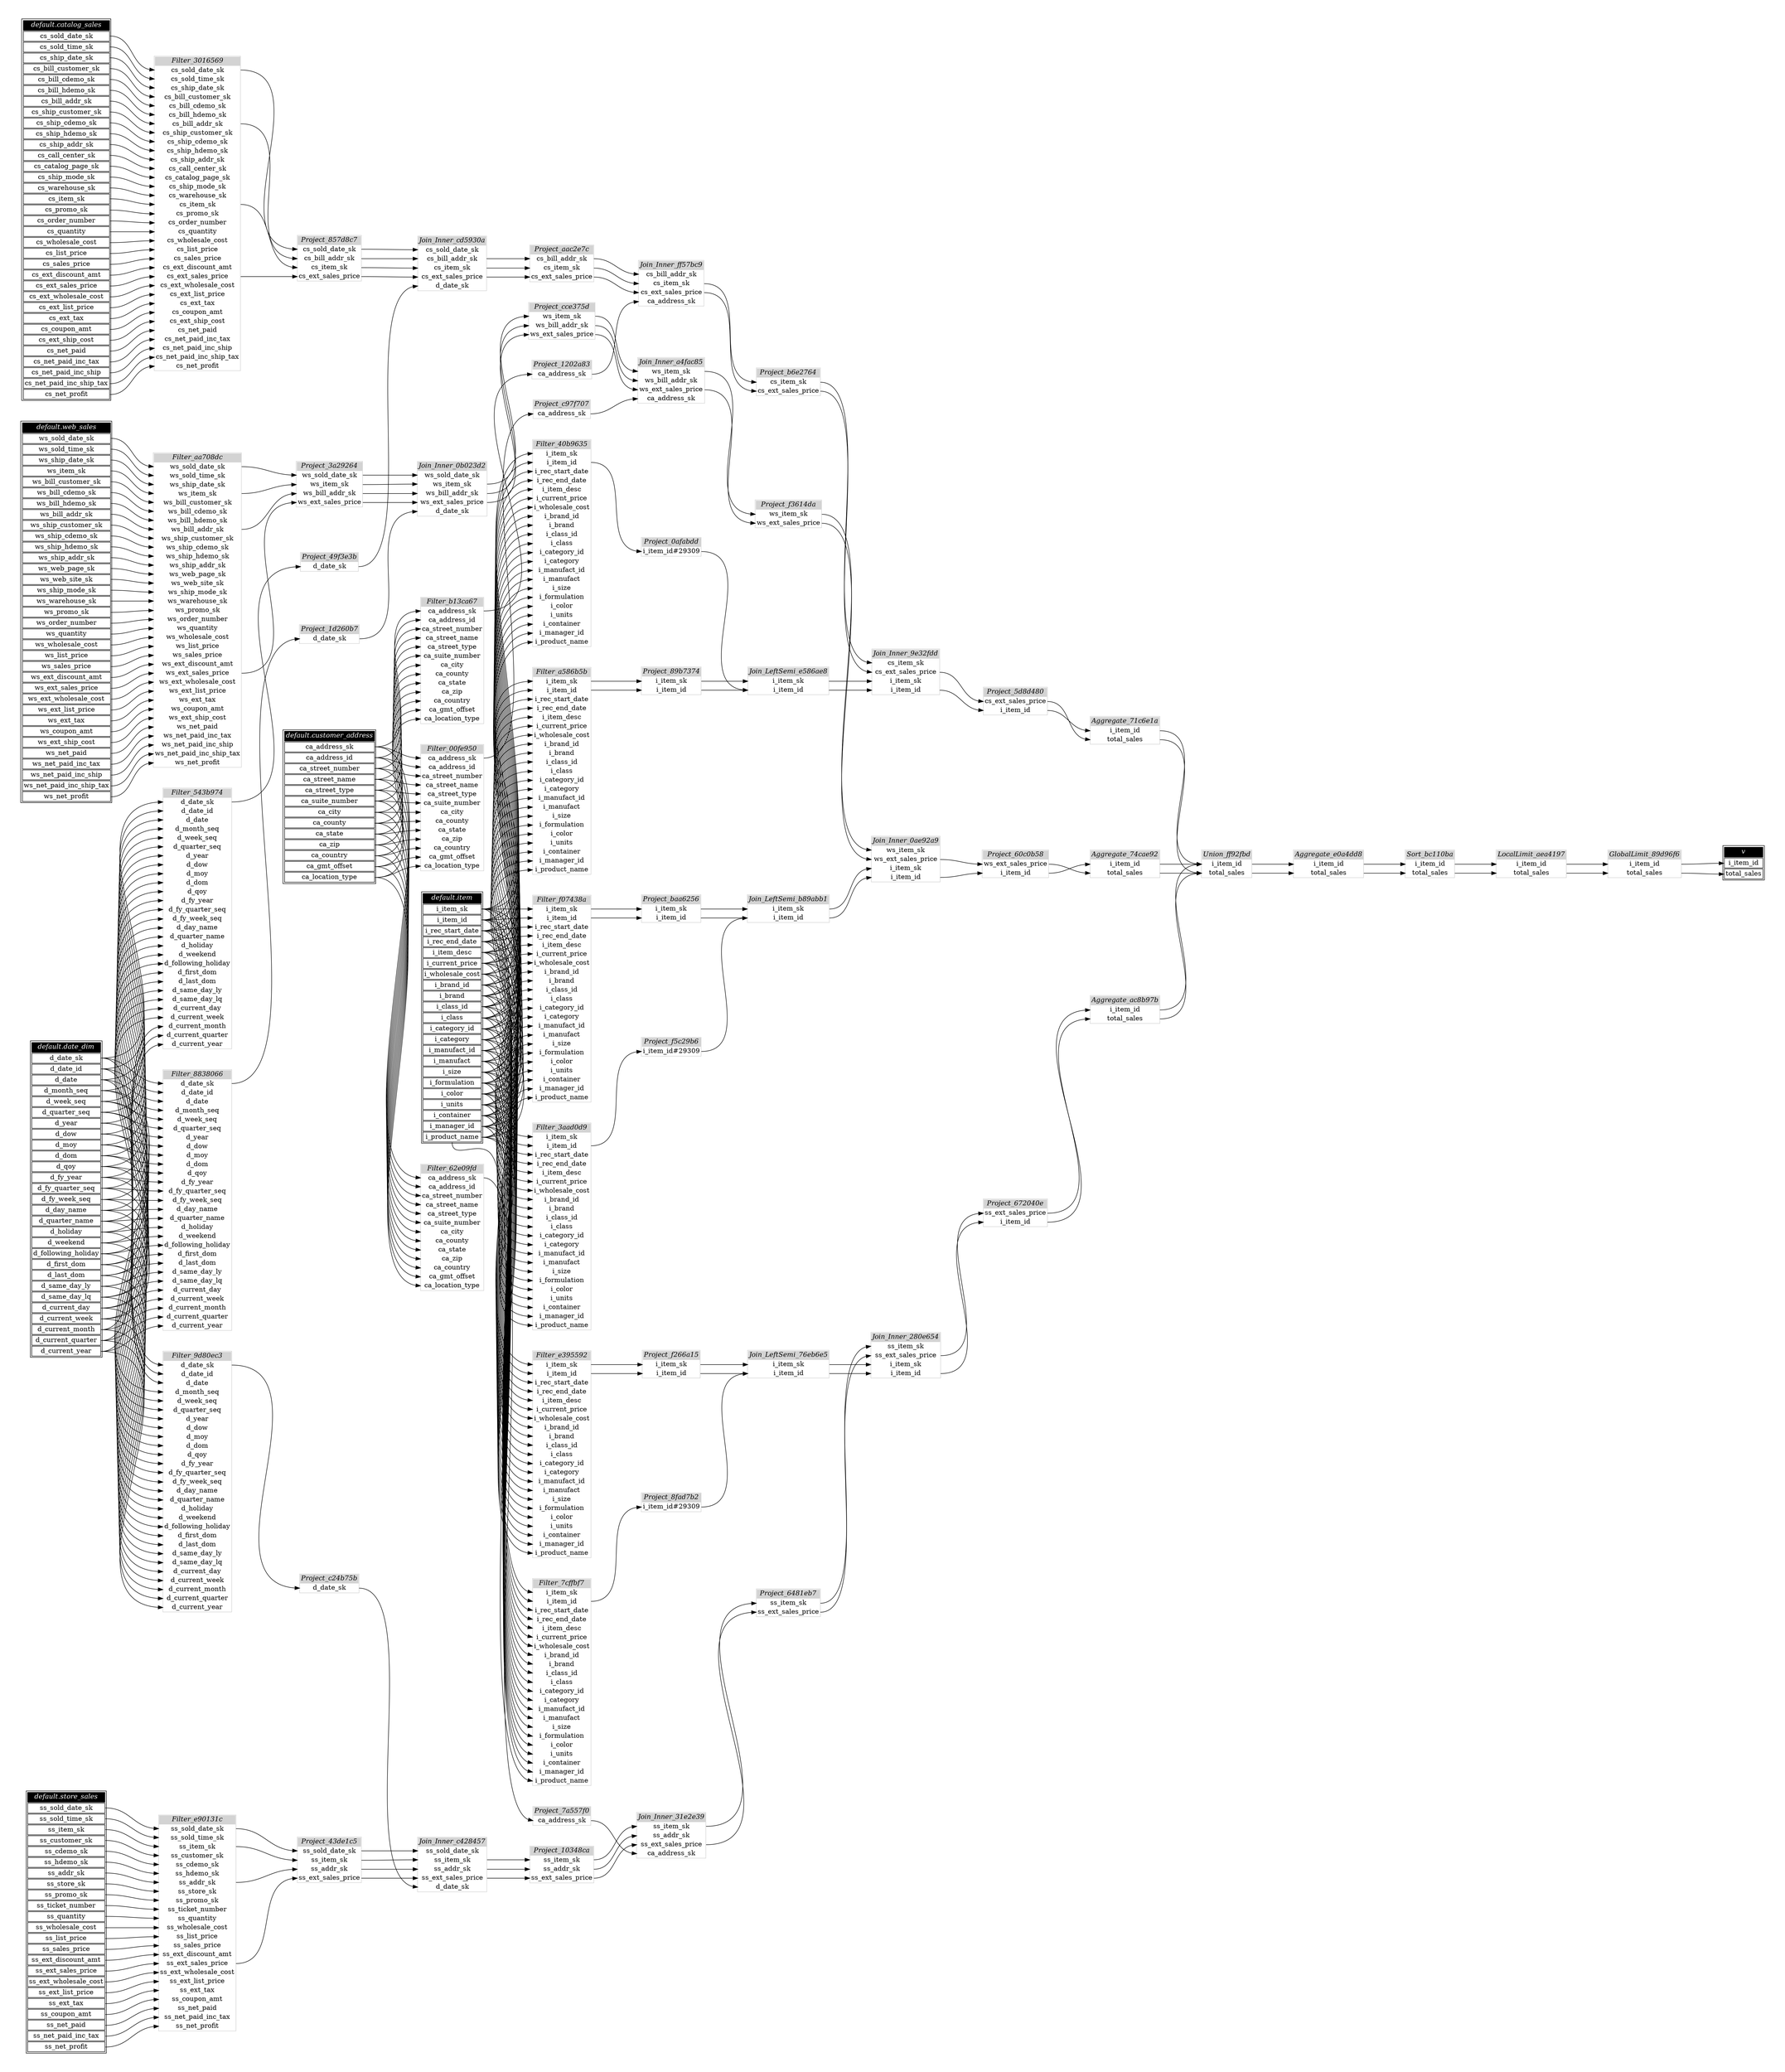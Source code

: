 // Automatically generated by TPCDSFlowTestSuite


digraph {
  graph [pad="0.5" nodesep="0.5" ranksep="1" fontname="Helvetica" rankdir=LR];
  node [shape=plaintext]

  
"Aggregate_71c6e1a" [label=<
<table color="lightgray" border="1" cellborder="0" cellspacing="0">
  <tr><td bgcolor="lightgray" port="nodeName"><i>Aggregate_71c6e1a</i></td></tr>
  <tr><td port="0">i_item_id</td></tr>
<tr><td port="1">total_sales</td></tr>
</table>>];
     

"Aggregate_74cae92" [label=<
<table color="lightgray" border="1" cellborder="0" cellspacing="0">
  <tr><td bgcolor="lightgray" port="nodeName"><i>Aggregate_74cae92</i></td></tr>
  <tr><td port="0">i_item_id</td></tr>
<tr><td port="1">total_sales</td></tr>
</table>>];
     

"Aggregate_ac8b97b" [label=<
<table color="lightgray" border="1" cellborder="0" cellspacing="0">
  <tr><td bgcolor="lightgray" port="nodeName"><i>Aggregate_ac8b97b</i></td></tr>
  <tr><td port="0">i_item_id</td></tr>
<tr><td port="1">total_sales</td></tr>
</table>>];
     

"Aggregate_e0a4dd8" [label=<
<table color="lightgray" border="1" cellborder="0" cellspacing="0">
  <tr><td bgcolor="lightgray" port="nodeName"><i>Aggregate_e0a4dd8</i></td></tr>
  <tr><td port="0">i_item_id</td></tr>
<tr><td port="1">total_sales</td></tr>
</table>>];
     

"Filter_00fe950" [label=<
<table color="lightgray" border="1" cellborder="0" cellspacing="0">
  <tr><td bgcolor="lightgray" port="nodeName"><i>Filter_00fe950</i></td></tr>
  <tr><td port="0">ca_address_sk</td></tr>
<tr><td port="1">ca_address_id</td></tr>
<tr><td port="2">ca_street_number</td></tr>
<tr><td port="3">ca_street_name</td></tr>
<tr><td port="4">ca_street_type</td></tr>
<tr><td port="5">ca_suite_number</td></tr>
<tr><td port="6">ca_city</td></tr>
<tr><td port="7">ca_county</td></tr>
<tr><td port="8">ca_state</td></tr>
<tr><td port="9">ca_zip</td></tr>
<tr><td port="10">ca_country</td></tr>
<tr><td port="11">ca_gmt_offset</td></tr>
<tr><td port="12">ca_location_type</td></tr>
</table>>];
     

"Filter_3016569" [label=<
<table color="lightgray" border="1" cellborder="0" cellspacing="0">
  <tr><td bgcolor="lightgray" port="nodeName"><i>Filter_3016569</i></td></tr>
  <tr><td port="0">cs_sold_date_sk</td></tr>
<tr><td port="1">cs_sold_time_sk</td></tr>
<tr><td port="2">cs_ship_date_sk</td></tr>
<tr><td port="3">cs_bill_customer_sk</td></tr>
<tr><td port="4">cs_bill_cdemo_sk</td></tr>
<tr><td port="5">cs_bill_hdemo_sk</td></tr>
<tr><td port="6">cs_bill_addr_sk</td></tr>
<tr><td port="7">cs_ship_customer_sk</td></tr>
<tr><td port="8">cs_ship_cdemo_sk</td></tr>
<tr><td port="9">cs_ship_hdemo_sk</td></tr>
<tr><td port="10">cs_ship_addr_sk</td></tr>
<tr><td port="11">cs_call_center_sk</td></tr>
<tr><td port="12">cs_catalog_page_sk</td></tr>
<tr><td port="13">cs_ship_mode_sk</td></tr>
<tr><td port="14">cs_warehouse_sk</td></tr>
<tr><td port="15">cs_item_sk</td></tr>
<tr><td port="16">cs_promo_sk</td></tr>
<tr><td port="17">cs_order_number</td></tr>
<tr><td port="18">cs_quantity</td></tr>
<tr><td port="19">cs_wholesale_cost</td></tr>
<tr><td port="20">cs_list_price</td></tr>
<tr><td port="21">cs_sales_price</td></tr>
<tr><td port="22">cs_ext_discount_amt</td></tr>
<tr><td port="23">cs_ext_sales_price</td></tr>
<tr><td port="24">cs_ext_wholesale_cost</td></tr>
<tr><td port="25">cs_ext_list_price</td></tr>
<tr><td port="26">cs_ext_tax</td></tr>
<tr><td port="27">cs_coupon_amt</td></tr>
<tr><td port="28">cs_ext_ship_cost</td></tr>
<tr><td port="29">cs_net_paid</td></tr>
<tr><td port="30">cs_net_paid_inc_tax</td></tr>
<tr><td port="31">cs_net_paid_inc_ship</td></tr>
<tr><td port="32">cs_net_paid_inc_ship_tax</td></tr>
<tr><td port="33">cs_net_profit</td></tr>
</table>>];
     

"Filter_3aad0d9" [label=<
<table color="lightgray" border="1" cellborder="0" cellspacing="0">
  <tr><td bgcolor="lightgray" port="nodeName"><i>Filter_3aad0d9</i></td></tr>
  <tr><td port="0">i_item_sk</td></tr>
<tr><td port="1">i_item_id</td></tr>
<tr><td port="2">i_rec_start_date</td></tr>
<tr><td port="3">i_rec_end_date</td></tr>
<tr><td port="4">i_item_desc</td></tr>
<tr><td port="5">i_current_price</td></tr>
<tr><td port="6">i_wholesale_cost</td></tr>
<tr><td port="7">i_brand_id</td></tr>
<tr><td port="8">i_brand</td></tr>
<tr><td port="9">i_class_id</td></tr>
<tr><td port="10">i_class</td></tr>
<tr><td port="11">i_category_id</td></tr>
<tr><td port="12">i_category</td></tr>
<tr><td port="13">i_manufact_id</td></tr>
<tr><td port="14">i_manufact</td></tr>
<tr><td port="15">i_size</td></tr>
<tr><td port="16">i_formulation</td></tr>
<tr><td port="17">i_color</td></tr>
<tr><td port="18">i_units</td></tr>
<tr><td port="19">i_container</td></tr>
<tr><td port="20">i_manager_id</td></tr>
<tr><td port="21">i_product_name</td></tr>
</table>>];
     

"Filter_40b9635" [label=<
<table color="lightgray" border="1" cellborder="0" cellspacing="0">
  <tr><td bgcolor="lightgray" port="nodeName"><i>Filter_40b9635</i></td></tr>
  <tr><td port="0">i_item_sk</td></tr>
<tr><td port="1">i_item_id</td></tr>
<tr><td port="2">i_rec_start_date</td></tr>
<tr><td port="3">i_rec_end_date</td></tr>
<tr><td port="4">i_item_desc</td></tr>
<tr><td port="5">i_current_price</td></tr>
<tr><td port="6">i_wholesale_cost</td></tr>
<tr><td port="7">i_brand_id</td></tr>
<tr><td port="8">i_brand</td></tr>
<tr><td port="9">i_class_id</td></tr>
<tr><td port="10">i_class</td></tr>
<tr><td port="11">i_category_id</td></tr>
<tr><td port="12">i_category</td></tr>
<tr><td port="13">i_manufact_id</td></tr>
<tr><td port="14">i_manufact</td></tr>
<tr><td port="15">i_size</td></tr>
<tr><td port="16">i_formulation</td></tr>
<tr><td port="17">i_color</td></tr>
<tr><td port="18">i_units</td></tr>
<tr><td port="19">i_container</td></tr>
<tr><td port="20">i_manager_id</td></tr>
<tr><td port="21">i_product_name</td></tr>
</table>>];
     

"Filter_543b974" [label=<
<table color="lightgray" border="1" cellborder="0" cellspacing="0">
  <tr><td bgcolor="lightgray" port="nodeName"><i>Filter_543b974</i></td></tr>
  <tr><td port="0">d_date_sk</td></tr>
<tr><td port="1">d_date_id</td></tr>
<tr><td port="2">d_date</td></tr>
<tr><td port="3">d_month_seq</td></tr>
<tr><td port="4">d_week_seq</td></tr>
<tr><td port="5">d_quarter_seq</td></tr>
<tr><td port="6">d_year</td></tr>
<tr><td port="7">d_dow</td></tr>
<tr><td port="8">d_moy</td></tr>
<tr><td port="9">d_dom</td></tr>
<tr><td port="10">d_qoy</td></tr>
<tr><td port="11">d_fy_year</td></tr>
<tr><td port="12">d_fy_quarter_seq</td></tr>
<tr><td port="13">d_fy_week_seq</td></tr>
<tr><td port="14">d_day_name</td></tr>
<tr><td port="15">d_quarter_name</td></tr>
<tr><td port="16">d_holiday</td></tr>
<tr><td port="17">d_weekend</td></tr>
<tr><td port="18">d_following_holiday</td></tr>
<tr><td port="19">d_first_dom</td></tr>
<tr><td port="20">d_last_dom</td></tr>
<tr><td port="21">d_same_day_ly</td></tr>
<tr><td port="22">d_same_day_lq</td></tr>
<tr><td port="23">d_current_day</td></tr>
<tr><td port="24">d_current_week</td></tr>
<tr><td port="25">d_current_month</td></tr>
<tr><td port="26">d_current_quarter</td></tr>
<tr><td port="27">d_current_year</td></tr>
</table>>];
     

"Filter_62e09fd" [label=<
<table color="lightgray" border="1" cellborder="0" cellspacing="0">
  <tr><td bgcolor="lightgray" port="nodeName"><i>Filter_62e09fd</i></td></tr>
  <tr><td port="0">ca_address_sk</td></tr>
<tr><td port="1">ca_address_id</td></tr>
<tr><td port="2">ca_street_number</td></tr>
<tr><td port="3">ca_street_name</td></tr>
<tr><td port="4">ca_street_type</td></tr>
<tr><td port="5">ca_suite_number</td></tr>
<tr><td port="6">ca_city</td></tr>
<tr><td port="7">ca_county</td></tr>
<tr><td port="8">ca_state</td></tr>
<tr><td port="9">ca_zip</td></tr>
<tr><td port="10">ca_country</td></tr>
<tr><td port="11">ca_gmt_offset</td></tr>
<tr><td port="12">ca_location_type</td></tr>
</table>>];
     

"Filter_7cffbf7" [label=<
<table color="lightgray" border="1" cellborder="0" cellspacing="0">
  <tr><td bgcolor="lightgray" port="nodeName"><i>Filter_7cffbf7</i></td></tr>
  <tr><td port="0">i_item_sk</td></tr>
<tr><td port="1">i_item_id</td></tr>
<tr><td port="2">i_rec_start_date</td></tr>
<tr><td port="3">i_rec_end_date</td></tr>
<tr><td port="4">i_item_desc</td></tr>
<tr><td port="5">i_current_price</td></tr>
<tr><td port="6">i_wholesale_cost</td></tr>
<tr><td port="7">i_brand_id</td></tr>
<tr><td port="8">i_brand</td></tr>
<tr><td port="9">i_class_id</td></tr>
<tr><td port="10">i_class</td></tr>
<tr><td port="11">i_category_id</td></tr>
<tr><td port="12">i_category</td></tr>
<tr><td port="13">i_manufact_id</td></tr>
<tr><td port="14">i_manufact</td></tr>
<tr><td port="15">i_size</td></tr>
<tr><td port="16">i_formulation</td></tr>
<tr><td port="17">i_color</td></tr>
<tr><td port="18">i_units</td></tr>
<tr><td port="19">i_container</td></tr>
<tr><td port="20">i_manager_id</td></tr>
<tr><td port="21">i_product_name</td></tr>
</table>>];
     

"Filter_8838066" [label=<
<table color="lightgray" border="1" cellborder="0" cellspacing="0">
  <tr><td bgcolor="lightgray" port="nodeName"><i>Filter_8838066</i></td></tr>
  <tr><td port="0">d_date_sk</td></tr>
<tr><td port="1">d_date_id</td></tr>
<tr><td port="2">d_date</td></tr>
<tr><td port="3">d_month_seq</td></tr>
<tr><td port="4">d_week_seq</td></tr>
<tr><td port="5">d_quarter_seq</td></tr>
<tr><td port="6">d_year</td></tr>
<tr><td port="7">d_dow</td></tr>
<tr><td port="8">d_moy</td></tr>
<tr><td port="9">d_dom</td></tr>
<tr><td port="10">d_qoy</td></tr>
<tr><td port="11">d_fy_year</td></tr>
<tr><td port="12">d_fy_quarter_seq</td></tr>
<tr><td port="13">d_fy_week_seq</td></tr>
<tr><td port="14">d_day_name</td></tr>
<tr><td port="15">d_quarter_name</td></tr>
<tr><td port="16">d_holiday</td></tr>
<tr><td port="17">d_weekend</td></tr>
<tr><td port="18">d_following_holiday</td></tr>
<tr><td port="19">d_first_dom</td></tr>
<tr><td port="20">d_last_dom</td></tr>
<tr><td port="21">d_same_day_ly</td></tr>
<tr><td port="22">d_same_day_lq</td></tr>
<tr><td port="23">d_current_day</td></tr>
<tr><td port="24">d_current_week</td></tr>
<tr><td port="25">d_current_month</td></tr>
<tr><td port="26">d_current_quarter</td></tr>
<tr><td port="27">d_current_year</td></tr>
</table>>];
     

"Filter_9d80ec3" [label=<
<table color="lightgray" border="1" cellborder="0" cellspacing="0">
  <tr><td bgcolor="lightgray" port="nodeName"><i>Filter_9d80ec3</i></td></tr>
  <tr><td port="0">d_date_sk</td></tr>
<tr><td port="1">d_date_id</td></tr>
<tr><td port="2">d_date</td></tr>
<tr><td port="3">d_month_seq</td></tr>
<tr><td port="4">d_week_seq</td></tr>
<tr><td port="5">d_quarter_seq</td></tr>
<tr><td port="6">d_year</td></tr>
<tr><td port="7">d_dow</td></tr>
<tr><td port="8">d_moy</td></tr>
<tr><td port="9">d_dom</td></tr>
<tr><td port="10">d_qoy</td></tr>
<tr><td port="11">d_fy_year</td></tr>
<tr><td port="12">d_fy_quarter_seq</td></tr>
<tr><td port="13">d_fy_week_seq</td></tr>
<tr><td port="14">d_day_name</td></tr>
<tr><td port="15">d_quarter_name</td></tr>
<tr><td port="16">d_holiday</td></tr>
<tr><td port="17">d_weekend</td></tr>
<tr><td port="18">d_following_holiday</td></tr>
<tr><td port="19">d_first_dom</td></tr>
<tr><td port="20">d_last_dom</td></tr>
<tr><td port="21">d_same_day_ly</td></tr>
<tr><td port="22">d_same_day_lq</td></tr>
<tr><td port="23">d_current_day</td></tr>
<tr><td port="24">d_current_week</td></tr>
<tr><td port="25">d_current_month</td></tr>
<tr><td port="26">d_current_quarter</td></tr>
<tr><td port="27">d_current_year</td></tr>
</table>>];
     

"Filter_a586b5b" [label=<
<table color="lightgray" border="1" cellborder="0" cellspacing="0">
  <tr><td bgcolor="lightgray" port="nodeName"><i>Filter_a586b5b</i></td></tr>
  <tr><td port="0">i_item_sk</td></tr>
<tr><td port="1">i_item_id</td></tr>
<tr><td port="2">i_rec_start_date</td></tr>
<tr><td port="3">i_rec_end_date</td></tr>
<tr><td port="4">i_item_desc</td></tr>
<tr><td port="5">i_current_price</td></tr>
<tr><td port="6">i_wholesale_cost</td></tr>
<tr><td port="7">i_brand_id</td></tr>
<tr><td port="8">i_brand</td></tr>
<tr><td port="9">i_class_id</td></tr>
<tr><td port="10">i_class</td></tr>
<tr><td port="11">i_category_id</td></tr>
<tr><td port="12">i_category</td></tr>
<tr><td port="13">i_manufact_id</td></tr>
<tr><td port="14">i_manufact</td></tr>
<tr><td port="15">i_size</td></tr>
<tr><td port="16">i_formulation</td></tr>
<tr><td port="17">i_color</td></tr>
<tr><td port="18">i_units</td></tr>
<tr><td port="19">i_container</td></tr>
<tr><td port="20">i_manager_id</td></tr>
<tr><td port="21">i_product_name</td></tr>
</table>>];
     

"Filter_aa708dc" [label=<
<table color="lightgray" border="1" cellborder="0" cellspacing="0">
  <tr><td bgcolor="lightgray" port="nodeName"><i>Filter_aa708dc</i></td></tr>
  <tr><td port="0">ws_sold_date_sk</td></tr>
<tr><td port="1">ws_sold_time_sk</td></tr>
<tr><td port="2">ws_ship_date_sk</td></tr>
<tr><td port="3">ws_item_sk</td></tr>
<tr><td port="4">ws_bill_customer_sk</td></tr>
<tr><td port="5">ws_bill_cdemo_sk</td></tr>
<tr><td port="6">ws_bill_hdemo_sk</td></tr>
<tr><td port="7">ws_bill_addr_sk</td></tr>
<tr><td port="8">ws_ship_customer_sk</td></tr>
<tr><td port="9">ws_ship_cdemo_sk</td></tr>
<tr><td port="10">ws_ship_hdemo_sk</td></tr>
<tr><td port="11">ws_ship_addr_sk</td></tr>
<tr><td port="12">ws_web_page_sk</td></tr>
<tr><td port="13">ws_web_site_sk</td></tr>
<tr><td port="14">ws_ship_mode_sk</td></tr>
<tr><td port="15">ws_warehouse_sk</td></tr>
<tr><td port="16">ws_promo_sk</td></tr>
<tr><td port="17">ws_order_number</td></tr>
<tr><td port="18">ws_quantity</td></tr>
<tr><td port="19">ws_wholesale_cost</td></tr>
<tr><td port="20">ws_list_price</td></tr>
<tr><td port="21">ws_sales_price</td></tr>
<tr><td port="22">ws_ext_discount_amt</td></tr>
<tr><td port="23">ws_ext_sales_price</td></tr>
<tr><td port="24">ws_ext_wholesale_cost</td></tr>
<tr><td port="25">ws_ext_list_price</td></tr>
<tr><td port="26">ws_ext_tax</td></tr>
<tr><td port="27">ws_coupon_amt</td></tr>
<tr><td port="28">ws_ext_ship_cost</td></tr>
<tr><td port="29">ws_net_paid</td></tr>
<tr><td port="30">ws_net_paid_inc_tax</td></tr>
<tr><td port="31">ws_net_paid_inc_ship</td></tr>
<tr><td port="32">ws_net_paid_inc_ship_tax</td></tr>
<tr><td port="33">ws_net_profit</td></tr>
</table>>];
     

"Filter_b13ca67" [label=<
<table color="lightgray" border="1" cellborder="0" cellspacing="0">
  <tr><td bgcolor="lightgray" port="nodeName"><i>Filter_b13ca67</i></td></tr>
  <tr><td port="0">ca_address_sk</td></tr>
<tr><td port="1">ca_address_id</td></tr>
<tr><td port="2">ca_street_number</td></tr>
<tr><td port="3">ca_street_name</td></tr>
<tr><td port="4">ca_street_type</td></tr>
<tr><td port="5">ca_suite_number</td></tr>
<tr><td port="6">ca_city</td></tr>
<tr><td port="7">ca_county</td></tr>
<tr><td port="8">ca_state</td></tr>
<tr><td port="9">ca_zip</td></tr>
<tr><td port="10">ca_country</td></tr>
<tr><td port="11">ca_gmt_offset</td></tr>
<tr><td port="12">ca_location_type</td></tr>
</table>>];
     

"Filter_e395592" [label=<
<table color="lightgray" border="1" cellborder="0" cellspacing="0">
  <tr><td bgcolor="lightgray" port="nodeName"><i>Filter_e395592</i></td></tr>
  <tr><td port="0">i_item_sk</td></tr>
<tr><td port="1">i_item_id</td></tr>
<tr><td port="2">i_rec_start_date</td></tr>
<tr><td port="3">i_rec_end_date</td></tr>
<tr><td port="4">i_item_desc</td></tr>
<tr><td port="5">i_current_price</td></tr>
<tr><td port="6">i_wholesale_cost</td></tr>
<tr><td port="7">i_brand_id</td></tr>
<tr><td port="8">i_brand</td></tr>
<tr><td port="9">i_class_id</td></tr>
<tr><td port="10">i_class</td></tr>
<tr><td port="11">i_category_id</td></tr>
<tr><td port="12">i_category</td></tr>
<tr><td port="13">i_manufact_id</td></tr>
<tr><td port="14">i_manufact</td></tr>
<tr><td port="15">i_size</td></tr>
<tr><td port="16">i_formulation</td></tr>
<tr><td port="17">i_color</td></tr>
<tr><td port="18">i_units</td></tr>
<tr><td port="19">i_container</td></tr>
<tr><td port="20">i_manager_id</td></tr>
<tr><td port="21">i_product_name</td></tr>
</table>>];
     

"Filter_e90131c" [label=<
<table color="lightgray" border="1" cellborder="0" cellspacing="0">
  <tr><td bgcolor="lightgray" port="nodeName"><i>Filter_e90131c</i></td></tr>
  <tr><td port="0">ss_sold_date_sk</td></tr>
<tr><td port="1">ss_sold_time_sk</td></tr>
<tr><td port="2">ss_item_sk</td></tr>
<tr><td port="3">ss_customer_sk</td></tr>
<tr><td port="4">ss_cdemo_sk</td></tr>
<tr><td port="5">ss_hdemo_sk</td></tr>
<tr><td port="6">ss_addr_sk</td></tr>
<tr><td port="7">ss_store_sk</td></tr>
<tr><td port="8">ss_promo_sk</td></tr>
<tr><td port="9">ss_ticket_number</td></tr>
<tr><td port="10">ss_quantity</td></tr>
<tr><td port="11">ss_wholesale_cost</td></tr>
<tr><td port="12">ss_list_price</td></tr>
<tr><td port="13">ss_sales_price</td></tr>
<tr><td port="14">ss_ext_discount_amt</td></tr>
<tr><td port="15">ss_ext_sales_price</td></tr>
<tr><td port="16">ss_ext_wholesale_cost</td></tr>
<tr><td port="17">ss_ext_list_price</td></tr>
<tr><td port="18">ss_ext_tax</td></tr>
<tr><td port="19">ss_coupon_amt</td></tr>
<tr><td port="20">ss_net_paid</td></tr>
<tr><td port="21">ss_net_paid_inc_tax</td></tr>
<tr><td port="22">ss_net_profit</td></tr>
</table>>];
     

"Filter_f07438a" [label=<
<table color="lightgray" border="1" cellborder="0" cellspacing="0">
  <tr><td bgcolor="lightgray" port="nodeName"><i>Filter_f07438a</i></td></tr>
  <tr><td port="0">i_item_sk</td></tr>
<tr><td port="1">i_item_id</td></tr>
<tr><td port="2">i_rec_start_date</td></tr>
<tr><td port="3">i_rec_end_date</td></tr>
<tr><td port="4">i_item_desc</td></tr>
<tr><td port="5">i_current_price</td></tr>
<tr><td port="6">i_wholesale_cost</td></tr>
<tr><td port="7">i_brand_id</td></tr>
<tr><td port="8">i_brand</td></tr>
<tr><td port="9">i_class_id</td></tr>
<tr><td port="10">i_class</td></tr>
<tr><td port="11">i_category_id</td></tr>
<tr><td port="12">i_category</td></tr>
<tr><td port="13">i_manufact_id</td></tr>
<tr><td port="14">i_manufact</td></tr>
<tr><td port="15">i_size</td></tr>
<tr><td port="16">i_formulation</td></tr>
<tr><td port="17">i_color</td></tr>
<tr><td port="18">i_units</td></tr>
<tr><td port="19">i_container</td></tr>
<tr><td port="20">i_manager_id</td></tr>
<tr><td port="21">i_product_name</td></tr>
</table>>];
     

"GlobalLimit_89d96f6" [label=<
<table color="lightgray" border="1" cellborder="0" cellspacing="0">
  <tr><td bgcolor="lightgray" port="nodeName"><i>GlobalLimit_89d96f6</i></td></tr>
  <tr><td port="0">i_item_id</td></tr>
<tr><td port="1">total_sales</td></tr>
</table>>];
     

"Join_Inner_0ae92a9" [label=<
<table color="lightgray" border="1" cellborder="0" cellspacing="0">
  <tr><td bgcolor="lightgray" port="nodeName"><i>Join_Inner_0ae92a9</i></td></tr>
  <tr><td port="0">ws_item_sk</td></tr>
<tr><td port="1">ws_ext_sales_price</td></tr>
<tr><td port="2">i_item_sk</td></tr>
<tr><td port="3">i_item_id</td></tr>
</table>>];
     

"Join_Inner_0b023d2" [label=<
<table color="lightgray" border="1" cellborder="0" cellspacing="0">
  <tr><td bgcolor="lightgray" port="nodeName"><i>Join_Inner_0b023d2</i></td></tr>
  <tr><td port="0">ws_sold_date_sk</td></tr>
<tr><td port="1">ws_item_sk</td></tr>
<tr><td port="2">ws_bill_addr_sk</td></tr>
<tr><td port="3">ws_ext_sales_price</td></tr>
<tr><td port="4">d_date_sk</td></tr>
</table>>];
     

"Join_Inner_280e654" [label=<
<table color="lightgray" border="1" cellborder="0" cellspacing="0">
  <tr><td bgcolor="lightgray" port="nodeName"><i>Join_Inner_280e654</i></td></tr>
  <tr><td port="0">ss_item_sk</td></tr>
<tr><td port="1">ss_ext_sales_price</td></tr>
<tr><td port="2">i_item_sk</td></tr>
<tr><td port="3">i_item_id</td></tr>
</table>>];
     

"Join_Inner_31e2e39" [label=<
<table color="lightgray" border="1" cellborder="0" cellspacing="0">
  <tr><td bgcolor="lightgray" port="nodeName"><i>Join_Inner_31e2e39</i></td></tr>
  <tr><td port="0">ss_item_sk</td></tr>
<tr><td port="1">ss_addr_sk</td></tr>
<tr><td port="2">ss_ext_sales_price</td></tr>
<tr><td port="3">ca_address_sk</td></tr>
</table>>];
     

"Join_Inner_9e32fdd" [label=<
<table color="lightgray" border="1" cellborder="0" cellspacing="0">
  <tr><td bgcolor="lightgray" port="nodeName"><i>Join_Inner_9e32fdd</i></td></tr>
  <tr><td port="0">cs_item_sk</td></tr>
<tr><td port="1">cs_ext_sales_price</td></tr>
<tr><td port="2">i_item_sk</td></tr>
<tr><td port="3">i_item_id</td></tr>
</table>>];
     

"Join_Inner_a4fac85" [label=<
<table color="lightgray" border="1" cellborder="0" cellspacing="0">
  <tr><td bgcolor="lightgray" port="nodeName"><i>Join_Inner_a4fac85</i></td></tr>
  <tr><td port="0">ws_item_sk</td></tr>
<tr><td port="1">ws_bill_addr_sk</td></tr>
<tr><td port="2">ws_ext_sales_price</td></tr>
<tr><td port="3">ca_address_sk</td></tr>
</table>>];
     

"Join_Inner_c428457" [label=<
<table color="lightgray" border="1" cellborder="0" cellspacing="0">
  <tr><td bgcolor="lightgray" port="nodeName"><i>Join_Inner_c428457</i></td></tr>
  <tr><td port="0">ss_sold_date_sk</td></tr>
<tr><td port="1">ss_item_sk</td></tr>
<tr><td port="2">ss_addr_sk</td></tr>
<tr><td port="3">ss_ext_sales_price</td></tr>
<tr><td port="4">d_date_sk</td></tr>
</table>>];
     

"Join_Inner_cd5930a" [label=<
<table color="lightgray" border="1" cellborder="0" cellspacing="0">
  <tr><td bgcolor="lightgray" port="nodeName"><i>Join_Inner_cd5930a</i></td></tr>
  <tr><td port="0">cs_sold_date_sk</td></tr>
<tr><td port="1">cs_bill_addr_sk</td></tr>
<tr><td port="2">cs_item_sk</td></tr>
<tr><td port="3">cs_ext_sales_price</td></tr>
<tr><td port="4">d_date_sk</td></tr>
</table>>];
     

"Join_Inner_ff57bc9" [label=<
<table color="lightgray" border="1" cellborder="0" cellspacing="0">
  <tr><td bgcolor="lightgray" port="nodeName"><i>Join_Inner_ff57bc9</i></td></tr>
  <tr><td port="0">cs_bill_addr_sk</td></tr>
<tr><td port="1">cs_item_sk</td></tr>
<tr><td port="2">cs_ext_sales_price</td></tr>
<tr><td port="3">ca_address_sk</td></tr>
</table>>];
     

"Join_LeftSemi_76eb6e5" [label=<
<table color="lightgray" border="1" cellborder="0" cellspacing="0">
  <tr><td bgcolor="lightgray" port="nodeName"><i>Join_LeftSemi_76eb6e5</i></td></tr>
  <tr><td port="0">i_item_sk</td></tr>
<tr><td port="1">i_item_id</td></tr>
</table>>];
     

"Join_LeftSemi_b89abb1" [label=<
<table color="lightgray" border="1" cellborder="0" cellspacing="0">
  <tr><td bgcolor="lightgray" port="nodeName"><i>Join_LeftSemi_b89abb1</i></td></tr>
  <tr><td port="0">i_item_sk</td></tr>
<tr><td port="1">i_item_id</td></tr>
</table>>];
     

"Join_LeftSemi_e586ae8" [label=<
<table color="lightgray" border="1" cellborder="0" cellspacing="0">
  <tr><td bgcolor="lightgray" port="nodeName"><i>Join_LeftSemi_e586ae8</i></td></tr>
  <tr><td port="0">i_item_sk</td></tr>
<tr><td port="1">i_item_id</td></tr>
</table>>];
     

"LocalLimit_aea4197" [label=<
<table color="lightgray" border="1" cellborder="0" cellspacing="0">
  <tr><td bgcolor="lightgray" port="nodeName"><i>LocalLimit_aea4197</i></td></tr>
  <tr><td port="0">i_item_id</td></tr>
<tr><td port="1">total_sales</td></tr>
</table>>];
     

"Project_0afabdd" [label=<
<table color="lightgray" border="1" cellborder="0" cellspacing="0">
  <tr><td bgcolor="lightgray" port="nodeName"><i>Project_0afabdd</i></td></tr>
  <tr><td port="0">i_item_id#29309</td></tr>
</table>>];
     

"Project_10348ca" [label=<
<table color="lightgray" border="1" cellborder="0" cellspacing="0">
  <tr><td bgcolor="lightgray" port="nodeName"><i>Project_10348ca</i></td></tr>
  <tr><td port="0">ss_item_sk</td></tr>
<tr><td port="1">ss_addr_sk</td></tr>
<tr><td port="2">ss_ext_sales_price</td></tr>
</table>>];
     

"Project_1202a83" [label=<
<table color="lightgray" border="1" cellborder="0" cellspacing="0">
  <tr><td bgcolor="lightgray" port="nodeName"><i>Project_1202a83</i></td></tr>
  <tr><td port="0">ca_address_sk</td></tr>
</table>>];
     

"Project_1d260b7" [label=<
<table color="lightgray" border="1" cellborder="0" cellspacing="0">
  <tr><td bgcolor="lightgray" port="nodeName"><i>Project_1d260b7</i></td></tr>
  <tr><td port="0">d_date_sk</td></tr>
</table>>];
     

"Project_3a29264" [label=<
<table color="lightgray" border="1" cellborder="0" cellspacing="0">
  <tr><td bgcolor="lightgray" port="nodeName"><i>Project_3a29264</i></td></tr>
  <tr><td port="0">ws_sold_date_sk</td></tr>
<tr><td port="1">ws_item_sk</td></tr>
<tr><td port="2">ws_bill_addr_sk</td></tr>
<tr><td port="3">ws_ext_sales_price</td></tr>
</table>>];
     

"Project_43de1c5" [label=<
<table color="lightgray" border="1" cellborder="0" cellspacing="0">
  <tr><td bgcolor="lightgray" port="nodeName"><i>Project_43de1c5</i></td></tr>
  <tr><td port="0">ss_sold_date_sk</td></tr>
<tr><td port="1">ss_item_sk</td></tr>
<tr><td port="2">ss_addr_sk</td></tr>
<tr><td port="3">ss_ext_sales_price</td></tr>
</table>>];
     

"Project_49f3e3b" [label=<
<table color="lightgray" border="1" cellborder="0" cellspacing="0">
  <tr><td bgcolor="lightgray" port="nodeName"><i>Project_49f3e3b</i></td></tr>
  <tr><td port="0">d_date_sk</td></tr>
</table>>];
     

"Project_5d8d480" [label=<
<table color="lightgray" border="1" cellborder="0" cellspacing="0">
  <tr><td bgcolor="lightgray" port="nodeName"><i>Project_5d8d480</i></td></tr>
  <tr><td port="0">cs_ext_sales_price</td></tr>
<tr><td port="1">i_item_id</td></tr>
</table>>];
     

"Project_60c0b58" [label=<
<table color="lightgray" border="1" cellborder="0" cellspacing="0">
  <tr><td bgcolor="lightgray" port="nodeName"><i>Project_60c0b58</i></td></tr>
  <tr><td port="0">ws_ext_sales_price</td></tr>
<tr><td port="1">i_item_id</td></tr>
</table>>];
     

"Project_6481eb7" [label=<
<table color="lightgray" border="1" cellborder="0" cellspacing="0">
  <tr><td bgcolor="lightgray" port="nodeName"><i>Project_6481eb7</i></td></tr>
  <tr><td port="0">ss_item_sk</td></tr>
<tr><td port="1">ss_ext_sales_price</td></tr>
</table>>];
     

"Project_672040e" [label=<
<table color="lightgray" border="1" cellborder="0" cellspacing="0">
  <tr><td bgcolor="lightgray" port="nodeName"><i>Project_672040e</i></td></tr>
  <tr><td port="0">ss_ext_sales_price</td></tr>
<tr><td port="1">i_item_id</td></tr>
</table>>];
     

"Project_7a557f0" [label=<
<table color="lightgray" border="1" cellborder="0" cellspacing="0">
  <tr><td bgcolor="lightgray" port="nodeName"><i>Project_7a557f0</i></td></tr>
  <tr><td port="0">ca_address_sk</td></tr>
</table>>];
     

"Project_857d8c7" [label=<
<table color="lightgray" border="1" cellborder="0" cellspacing="0">
  <tr><td bgcolor="lightgray" port="nodeName"><i>Project_857d8c7</i></td></tr>
  <tr><td port="0">cs_sold_date_sk</td></tr>
<tr><td port="1">cs_bill_addr_sk</td></tr>
<tr><td port="2">cs_item_sk</td></tr>
<tr><td port="3">cs_ext_sales_price</td></tr>
</table>>];
     

"Project_89b7374" [label=<
<table color="lightgray" border="1" cellborder="0" cellspacing="0">
  <tr><td bgcolor="lightgray" port="nodeName"><i>Project_89b7374</i></td></tr>
  <tr><td port="0">i_item_sk</td></tr>
<tr><td port="1">i_item_id</td></tr>
</table>>];
     

"Project_8fad7b2" [label=<
<table color="lightgray" border="1" cellborder="0" cellspacing="0">
  <tr><td bgcolor="lightgray" port="nodeName"><i>Project_8fad7b2</i></td></tr>
  <tr><td port="0">i_item_id#29309</td></tr>
</table>>];
     

"Project_aac2e7c" [label=<
<table color="lightgray" border="1" cellborder="0" cellspacing="0">
  <tr><td bgcolor="lightgray" port="nodeName"><i>Project_aac2e7c</i></td></tr>
  <tr><td port="0">cs_bill_addr_sk</td></tr>
<tr><td port="1">cs_item_sk</td></tr>
<tr><td port="2">cs_ext_sales_price</td></tr>
</table>>];
     

"Project_b6e2764" [label=<
<table color="lightgray" border="1" cellborder="0" cellspacing="0">
  <tr><td bgcolor="lightgray" port="nodeName"><i>Project_b6e2764</i></td></tr>
  <tr><td port="0">cs_item_sk</td></tr>
<tr><td port="1">cs_ext_sales_price</td></tr>
</table>>];
     

"Project_baa6256" [label=<
<table color="lightgray" border="1" cellborder="0" cellspacing="0">
  <tr><td bgcolor="lightgray" port="nodeName"><i>Project_baa6256</i></td></tr>
  <tr><td port="0">i_item_sk</td></tr>
<tr><td port="1">i_item_id</td></tr>
</table>>];
     

"Project_c24b75b" [label=<
<table color="lightgray" border="1" cellborder="0" cellspacing="0">
  <tr><td bgcolor="lightgray" port="nodeName"><i>Project_c24b75b</i></td></tr>
  <tr><td port="0">d_date_sk</td></tr>
</table>>];
     

"Project_c97f707" [label=<
<table color="lightgray" border="1" cellborder="0" cellspacing="0">
  <tr><td bgcolor="lightgray" port="nodeName"><i>Project_c97f707</i></td></tr>
  <tr><td port="0">ca_address_sk</td></tr>
</table>>];
     

"Project_cce375d" [label=<
<table color="lightgray" border="1" cellborder="0" cellspacing="0">
  <tr><td bgcolor="lightgray" port="nodeName"><i>Project_cce375d</i></td></tr>
  <tr><td port="0">ws_item_sk</td></tr>
<tr><td port="1">ws_bill_addr_sk</td></tr>
<tr><td port="2">ws_ext_sales_price</td></tr>
</table>>];
     

"Project_f266a15" [label=<
<table color="lightgray" border="1" cellborder="0" cellspacing="0">
  <tr><td bgcolor="lightgray" port="nodeName"><i>Project_f266a15</i></td></tr>
  <tr><td port="0">i_item_sk</td></tr>
<tr><td port="1">i_item_id</td></tr>
</table>>];
     

"Project_f3614da" [label=<
<table color="lightgray" border="1" cellborder="0" cellspacing="0">
  <tr><td bgcolor="lightgray" port="nodeName"><i>Project_f3614da</i></td></tr>
  <tr><td port="0">ws_item_sk</td></tr>
<tr><td port="1">ws_ext_sales_price</td></tr>
</table>>];
     

"Project_f5c29b6" [label=<
<table color="lightgray" border="1" cellborder="0" cellspacing="0">
  <tr><td bgcolor="lightgray" port="nodeName"><i>Project_f5c29b6</i></td></tr>
  <tr><td port="0">i_item_id#29309</td></tr>
</table>>];
     

"Sort_bc110ba" [label=<
<table color="lightgray" border="1" cellborder="0" cellspacing="0">
  <tr><td bgcolor="lightgray" port="nodeName"><i>Sort_bc110ba</i></td></tr>
  <tr><td port="0">i_item_id</td></tr>
<tr><td port="1">total_sales</td></tr>
</table>>];
     

"Union_ff92fbd" [label=<
<table color="lightgray" border="1" cellborder="0" cellspacing="0">
  <tr><td bgcolor="lightgray" port="nodeName"><i>Union_ff92fbd</i></td></tr>
  <tr><td port="0">i_item_id</td></tr>
<tr><td port="1">total_sales</td></tr>
</table>>];
     

"default.catalog_sales" [color="black" label=<
<table>
  <tr><td bgcolor="black" port="nodeName"><i><font color="white">default.catalog_sales</font></i></td></tr>
  <tr><td port="0">cs_sold_date_sk</td></tr>
<tr><td port="1">cs_sold_time_sk</td></tr>
<tr><td port="2">cs_ship_date_sk</td></tr>
<tr><td port="3">cs_bill_customer_sk</td></tr>
<tr><td port="4">cs_bill_cdemo_sk</td></tr>
<tr><td port="5">cs_bill_hdemo_sk</td></tr>
<tr><td port="6">cs_bill_addr_sk</td></tr>
<tr><td port="7">cs_ship_customer_sk</td></tr>
<tr><td port="8">cs_ship_cdemo_sk</td></tr>
<tr><td port="9">cs_ship_hdemo_sk</td></tr>
<tr><td port="10">cs_ship_addr_sk</td></tr>
<tr><td port="11">cs_call_center_sk</td></tr>
<tr><td port="12">cs_catalog_page_sk</td></tr>
<tr><td port="13">cs_ship_mode_sk</td></tr>
<tr><td port="14">cs_warehouse_sk</td></tr>
<tr><td port="15">cs_item_sk</td></tr>
<tr><td port="16">cs_promo_sk</td></tr>
<tr><td port="17">cs_order_number</td></tr>
<tr><td port="18">cs_quantity</td></tr>
<tr><td port="19">cs_wholesale_cost</td></tr>
<tr><td port="20">cs_list_price</td></tr>
<tr><td port="21">cs_sales_price</td></tr>
<tr><td port="22">cs_ext_discount_amt</td></tr>
<tr><td port="23">cs_ext_sales_price</td></tr>
<tr><td port="24">cs_ext_wholesale_cost</td></tr>
<tr><td port="25">cs_ext_list_price</td></tr>
<tr><td port="26">cs_ext_tax</td></tr>
<tr><td port="27">cs_coupon_amt</td></tr>
<tr><td port="28">cs_ext_ship_cost</td></tr>
<tr><td port="29">cs_net_paid</td></tr>
<tr><td port="30">cs_net_paid_inc_tax</td></tr>
<tr><td port="31">cs_net_paid_inc_ship</td></tr>
<tr><td port="32">cs_net_paid_inc_ship_tax</td></tr>
<tr><td port="33">cs_net_profit</td></tr>
</table>>];
     

"default.customer_address" [color="black" label=<
<table>
  <tr><td bgcolor="black" port="nodeName"><i><font color="white">default.customer_address</font></i></td></tr>
  <tr><td port="0">ca_address_sk</td></tr>
<tr><td port="1">ca_address_id</td></tr>
<tr><td port="2">ca_street_number</td></tr>
<tr><td port="3">ca_street_name</td></tr>
<tr><td port="4">ca_street_type</td></tr>
<tr><td port="5">ca_suite_number</td></tr>
<tr><td port="6">ca_city</td></tr>
<tr><td port="7">ca_county</td></tr>
<tr><td port="8">ca_state</td></tr>
<tr><td port="9">ca_zip</td></tr>
<tr><td port="10">ca_country</td></tr>
<tr><td port="11">ca_gmt_offset</td></tr>
<tr><td port="12">ca_location_type</td></tr>
</table>>];
     

"default.date_dim" [color="black" label=<
<table>
  <tr><td bgcolor="black" port="nodeName"><i><font color="white">default.date_dim</font></i></td></tr>
  <tr><td port="0">d_date_sk</td></tr>
<tr><td port="1">d_date_id</td></tr>
<tr><td port="2">d_date</td></tr>
<tr><td port="3">d_month_seq</td></tr>
<tr><td port="4">d_week_seq</td></tr>
<tr><td port="5">d_quarter_seq</td></tr>
<tr><td port="6">d_year</td></tr>
<tr><td port="7">d_dow</td></tr>
<tr><td port="8">d_moy</td></tr>
<tr><td port="9">d_dom</td></tr>
<tr><td port="10">d_qoy</td></tr>
<tr><td port="11">d_fy_year</td></tr>
<tr><td port="12">d_fy_quarter_seq</td></tr>
<tr><td port="13">d_fy_week_seq</td></tr>
<tr><td port="14">d_day_name</td></tr>
<tr><td port="15">d_quarter_name</td></tr>
<tr><td port="16">d_holiday</td></tr>
<tr><td port="17">d_weekend</td></tr>
<tr><td port="18">d_following_holiday</td></tr>
<tr><td port="19">d_first_dom</td></tr>
<tr><td port="20">d_last_dom</td></tr>
<tr><td port="21">d_same_day_ly</td></tr>
<tr><td port="22">d_same_day_lq</td></tr>
<tr><td port="23">d_current_day</td></tr>
<tr><td port="24">d_current_week</td></tr>
<tr><td port="25">d_current_month</td></tr>
<tr><td port="26">d_current_quarter</td></tr>
<tr><td port="27">d_current_year</td></tr>
</table>>];
     

"default.item" [color="black" label=<
<table>
  <tr><td bgcolor="black" port="nodeName"><i><font color="white">default.item</font></i></td></tr>
  <tr><td port="0">i_item_sk</td></tr>
<tr><td port="1">i_item_id</td></tr>
<tr><td port="2">i_rec_start_date</td></tr>
<tr><td port="3">i_rec_end_date</td></tr>
<tr><td port="4">i_item_desc</td></tr>
<tr><td port="5">i_current_price</td></tr>
<tr><td port="6">i_wholesale_cost</td></tr>
<tr><td port="7">i_brand_id</td></tr>
<tr><td port="8">i_brand</td></tr>
<tr><td port="9">i_class_id</td></tr>
<tr><td port="10">i_class</td></tr>
<tr><td port="11">i_category_id</td></tr>
<tr><td port="12">i_category</td></tr>
<tr><td port="13">i_manufact_id</td></tr>
<tr><td port="14">i_manufact</td></tr>
<tr><td port="15">i_size</td></tr>
<tr><td port="16">i_formulation</td></tr>
<tr><td port="17">i_color</td></tr>
<tr><td port="18">i_units</td></tr>
<tr><td port="19">i_container</td></tr>
<tr><td port="20">i_manager_id</td></tr>
<tr><td port="21">i_product_name</td></tr>
</table>>];
     

"default.store_sales" [color="black" label=<
<table>
  <tr><td bgcolor="black" port="nodeName"><i><font color="white">default.store_sales</font></i></td></tr>
  <tr><td port="0">ss_sold_date_sk</td></tr>
<tr><td port="1">ss_sold_time_sk</td></tr>
<tr><td port="2">ss_item_sk</td></tr>
<tr><td port="3">ss_customer_sk</td></tr>
<tr><td port="4">ss_cdemo_sk</td></tr>
<tr><td port="5">ss_hdemo_sk</td></tr>
<tr><td port="6">ss_addr_sk</td></tr>
<tr><td port="7">ss_store_sk</td></tr>
<tr><td port="8">ss_promo_sk</td></tr>
<tr><td port="9">ss_ticket_number</td></tr>
<tr><td port="10">ss_quantity</td></tr>
<tr><td port="11">ss_wholesale_cost</td></tr>
<tr><td port="12">ss_list_price</td></tr>
<tr><td port="13">ss_sales_price</td></tr>
<tr><td port="14">ss_ext_discount_amt</td></tr>
<tr><td port="15">ss_ext_sales_price</td></tr>
<tr><td port="16">ss_ext_wholesale_cost</td></tr>
<tr><td port="17">ss_ext_list_price</td></tr>
<tr><td port="18">ss_ext_tax</td></tr>
<tr><td port="19">ss_coupon_amt</td></tr>
<tr><td port="20">ss_net_paid</td></tr>
<tr><td port="21">ss_net_paid_inc_tax</td></tr>
<tr><td port="22">ss_net_profit</td></tr>
</table>>];
     

"default.web_sales" [color="black" label=<
<table>
  <tr><td bgcolor="black" port="nodeName"><i><font color="white">default.web_sales</font></i></td></tr>
  <tr><td port="0">ws_sold_date_sk</td></tr>
<tr><td port="1">ws_sold_time_sk</td></tr>
<tr><td port="2">ws_ship_date_sk</td></tr>
<tr><td port="3">ws_item_sk</td></tr>
<tr><td port="4">ws_bill_customer_sk</td></tr>
<tr><td port="5">ws_bill_cdemo_sk</td></tr>
<tr><td port="6">ws_bill_hdemo_sk</td></tr>
<tr><td port="7">ws_bill_addr_sk</td></tr>
<tr><td port="8">ws_ship_customer_sk</td></tr>
<tr><td port="9">ws_ship_cdemo_sk</td></tr>
<tr><td port="10">ws_ship_hdemo_sk</td></tr>
<tr><td port="11">ws_ship_addr_sk</td></tr>
<tr><td port="12">ws_web_page_sk</td></tr>
<tr><td port="13">ws_web_site_sk</td></tr>
<tr><td port="14">ws_ship_mode_sk</td></tr>
<tr><td port="15">ws_warehouse_sk</td></tr>
<tr><td port="16">ws_promo_sk</td></tr>
<tr><td port="17">ws_order_number</td></tr>
<tr><td port="18">ws_quantity</td></tr>
<tr><td port="19">ws_wholesale_cost</td></tr>
<tr><td port="20">ws_list_price</td></tr>
<tr><td port="21">ws_sales_price</td></tr>
<tr><td port="22">ws_ext_discount_amt</td></tr>
<tr><td port="23">ws_ext_sales_price</td></tr>
<tr><td port="24">ws_ext_wholesale_cost</td></tr>
<tr><td port="25">ws_ext_list_price</td></tr>
<tr><td port="26">ws_ext_tax</td></tr>
<tr><td port="27">ws_coupon_amt</td></tr>
<tr><td port="28">ws_ext_ship_cost</td></tr>
<tr><td port="29">ws_net_paid</td></tr>
<tr><td port="30">ws_net_paid_inc_tax</td></tr>
<tr><td port="31">ws_net_paid_inc_ship</td></tr>
<tr><td port="32">ws_net_paid_inc_ship_tax</td></tr>
<tr><td port="33">ws_net_profit</td></tr>
</table>>];
     

"v" [color="black" label=<
<table>
  <tr><td bgcolor="black" port="nodeName"><i><font color="white">v</font></i></td></tr>
  <tr><td port="0">i_item_id</td></tr>
<tr><td port="1">total_sales</td></tr>
</table>>];
     
  "Aggregate_71c6e1a":0 -> "Union_ff92fbd":0;
"Aggregate_71c6e1a":1 -> "Union_ff92fbd":1;
"Aggregate_74cae92":0 -> "Union_ff92fbd":0;
"Aggregate_74cae92":1 -> "Union_ff92fbd":1;
"Aggregate_ac8b97b":0 -> "Union_ff92fbd":0;
"Aggregate_ac8b97b":1 -> "Union_ff92fbd":1;
"Aggregate_e0a4dd8":0 -> "Sort_bc110ba":0;
"Aggregate_e0a4dd8":1 -> "Sort_bc110ba":1;
"Filter_00fe950":0 -> "Project_c97f707":0;
"Filter_3016569":0 -> "Project_857d8c7":0;
"Filter_3016569":15 -> "Project_857d8c7":2;
"Filter_3016569":23 -> "Project_857d8c7":3;
"Filter_3016569":6 -> "Project_857d8c7":1;
"Filter_3aad0d9":1 -> "Project_f5c29b6":0;
"Filter_40b9635":1 -> "Project_0afabdd":0;
"Filter_543b974":0 -> "Project_49f3e3b":0;
"Filter_62e09fd":0 -> "Project_7a557f0":0;
"Filter_7cffbf7":1 -> "Project_8fad7b2":0;
"Filter_8838066":0 -> "Project_1d260b7":0;
"Filter_9d80ec3":0 -> "Project_c24b75b":0;
"Filter_a586b5b":0 -> "Project_89b7374":0;
"Filter_a586b5b":1 -> "Project_89b7374":1;
"Filter_aa708dc":0 -> "Project_3a29264":0;
"Filter_aa708dc":23 -> "Project_3a29264":3;
"Filter_aa708dc":3 -> "Project_3a29264":1;
"Filter_aa708dc":7 -> "Project_3a29264":2;
"Filter_b13ca67":0 -> "Project_1202a83":0;
"Filter_e395592":0 -> "Project_f266a15":0;
"Filter_e395592":1 -> "Project_f266a15":1;
"Filter_e90131c":0 -> "Project_43de1c5":0;
"Filter_e90131c":15 -> "Project_43de1c5":3;
"Filter_e90131c":2 -> "Project_43de1c5":1;
"Filter_e90131c":6 -> "Project_43de1c5":2;
"Filter_f07438a":0 -> "Project_baa6256":0;
"Filter_f07438a":1 -> "Project_baa6256":1;
"GlobalLimit_89d96f6":0 -> "v":0;
"GlobalLimit_89d96f6":1 -> "v":1;
"Join_Inner_0ae92a9":1 -> "Project_60c0b58":0;
"Join_Inner_0ae92a9":3 -> "Project_60c0b58":1;
"Join_Inner_0b023d2":1 -> "Project_cce375d":0;
"Join_Inner_0b023d2":2 -> "Project_cce375d":1;
"Join_Inner_0b023d2":3 -> "Project_cce375d":2;
"Join_Inner_280e654":1 -> "Project_672040e":0;
"Join_Inner_280e654":3 -> "Project_672040e":1;
"Join_Inner_31e2e39":0 -> "Project_6481eb7":0;
"Join_Inner_31e2e39":2 -> "Project_6481eb7":1;
"Join_Inner_9e32fdd":1 -> "Project_5d8d480":0;
"Join_Inner_9e32fdd":3 -> "Project_5d8d480":1;
"Join_Inner_a4fac85":0 -> "Project_f3614da":0;
"Join_Inner_a4fac85":2 -> "Project_f3614da":1;
"Join_Inner_c428457":1 -> "Project_10348ca":0;
"Join_Inner_c428457":2 -> "Project_10348ca":1;
"Join_Inner_c428457":3 -> "Project_10348ca":2;
"Join_Inner_cd5930a":1 -> "Project_aac2e7c":0;
"Join_Inner_cd5930a":2 -> "Project_aac2e7c":1;
"Join_Inner_cd5930a":3 -> "Project_aac2e7c":2;
"Join_Inner_ff57bc9":1 -> "Project_b6e2764":0;
"Join_Inner_ff57bc9":2 -> "Project_b6e2764":1;
"Join_LeftSemi_76eb6e5":0 -> "Join_Inner_280e654":2;
"Join_LeftSemi_76eb6e5":1 -> "Join_Inner_280e654":3;
"Join_LeftSemi_b89abb1":0 -> "Join_Inner_0ae92a9":2;
"Join_LeftSemi_b89abb1":1 -> "Join_Inner_0ae92a9":3;
"Join_LeftSemi_e586ae8":0 -> "Join_Inner_9e32fdd":2;
"Join_LeftSemi_e586ae8":1 -> "Join_Inner_9e32fdd":3;
"LocalLimit_aea4197":0 -> "GlobalLimit_89d96f6":0;
"LocalLimit_aea4197":1 -> "GlobalLimit_89d96f6":1;
"Project_0afabdd":0 -> "Join_LeftSemi_e586ae8":1;
"Project_10348ca":0 -> "Join_Inner_31e2e39":0;
"Project_10348ca":1 -> "Join_Inner_31e2e39":1;
"Project_10348ca":2 -> "Join_Inner_31e2e39":2;
"Project_1202a83":0 -> "Join_Inner_ff57bc9":3;
"Project_1d260b7":0 -> "Join_Inner_0b023d2":4;
"Project_3a29264":0 -> "Join_Inner_0b023d2":0;
"Project_3a29264":1 -> "Join_Inner_0b023d2":1;
"Project_3a29264":2 -> "Join_Inner_0b023d2":2;
"Project_3a29264":3 -> "Join_Inner_0b023d2":3;
"Project_43de1c5":0 -> "Join_Inner_c428457":0;
"Project_43de1c5":1 -> "Join_Inner_c428457":1;
"Project_43de1c5":2 -> "Join_Inner_c428457":2;
"Project_43de1c5":3 -> "Join_Inner_c428457":3;
"Project_49f3e3b":0 -> "Join_Inner_cd5930a":4;
"Project_5d8d480":0 -> "Aggregate_71c6e1a":1;
"Project_5d8d480":1 -> "Aggregate_71c6e1a":0;
"Project_60c0b58":0 -> "Aggregate_74cae92":1;
"Project_60c0b58":1 -> "Aggregate_74cae92":0;
"Project_6481eb7":0 -> "Join_Inner_280e654":0;
"Project_6481eb7":1 -> "Join_Inner_280e654":1;
"Project_672040e":0 -> "Aggregate_ac8b97b":1;
"Project_672040e":1 -> "Aggregate_ac8b97b":0;
"Project_7a557f0":0 -> "Join_Inner_31e2e39":3;
"Project_857d8c7":0 -> "Join_Inner_cd5930a":0;
"Project_857d8c7":1 -> "Join_Inner_cd5930a":1;
"Project_857d8c7":2 -> "Join_Inner_cd5930a":2;
"Project_857d8c7":3 -> "Join_Inner_cd5930a":3;
"Project_89b7374":0 -> "Join_LeftSemi_e586ae8":0;
"Project_89b7374":1 -> "Join_LeftSemi_e586ae8":1;
"Project_8fad7b2":0 -> "Join_LeftSemi_76eb6e5":1;
"Project_aac2e7c":0 -> "Join_Inner_ff57bc9":0;
"Project_aac2e7c":1 -> "Join_Inner_ff57bc9":1;
"Project_aac2e7c":2 -> "Join_Inner_ff57bc9":2;
"Project_b6e2764":0 -> "Join_Inner_9e32fdd":0;
"Project_b6e2764":1 -> "Join_Inner_9e32fdd":1;
"Project_baa6256":0 -> "Join_LeftSemi_b89abb1":0;
"Project_baa6256":1 -> "Join_LeftSemi_b89abb1":1;
"Project_c24b75b":0 -> "Join_Inner_c428457":4;
"Project_c97f707":0 -> "Join_Inner_a4fac85":3;
"Project_cce375d":0 -> "Join_Inner_a4fac85":0;
"Project_cce375d":1 -> "Join_Inner_a4fac85":1;
"Project_cce375d":2 -> "Join_Inner_a4fac85":2;
"Project_f266a15":0 -> "Join_LeftSemi_76eb6e5":0;
"Project_f266a15":1 -> "Join_LeftSemi_76eb6e5":1;
"Project_f3614da":0 -> "Join_Inner_0ae92a9":0;
"Project_f3614da":1 -> "Join_Inner_0ae92a9":1;
"Project_f5c29b6":0 -> "Join_LeftSemi_b89abb1":1;
"Sort_bc110ba":0 -> "LocalLimit_aea4197":0;
"Sort_bc110ba":1 -> "LocalLimit_aea4197":1;
"Union_ff92fbd":0 -> "Aggregate_e0a4dd8":0;
"Union_ff92fbd":1 -> "Aggregate_e0a4dd8":1;
"default.catalog_sales":0 -> "Filter_3016569":0;
"default.catalog_sales":1 -> "Filter_3016569":1;
"default.catalog_sales":10 -> "Filter_3016569":10;
"default.catalog_sales":11 -> "Filter_3016569":11;
"default.catalog_sales":12 -> "Filter_3016569":12;
"default.catalog_sales":13 -> "Filter_3016569":13;
"default.catalog_sales":14 -> "Filter_3016569":14;
"default.catalog_sales":15 -> "Filter_3016569":15;
"default.catalog_sales":16 -> "Filter_3016569":16;
"default.catalog_sales":17 -> "Filter_3016569":17;
"default.catalog_sales":18 -> "Filter_3016569":18;
"default.catalog_sales":19 -> "Filter_3016569":19;
"default.catalog_sales":2 -> "Filter_3016569":2;
"default.catalog_sales":20 -> "Filter_3016569":20;
"default.catalog_sales":21 -> "Filter_3016569":21;
"default.catalog_sales":22 -> "Filter_3016569":22;
"default.catalog_sales":23 -> "Filter_3016569":23;
"default.catalog_sales":24 -> "Filter_3016569":24;
"default.catalog_sales":25 -> "Filter_3016569":25;
"default.catalog_sales":26 -> "Filter_3016569":26;
"default.catalog_sales":27 -> "Filter_3016569":27;
"default.catalog_sales":28 -> "Filter_3016569":28;
"default.catalog_sales":29 -> "Filter_3016569":29;
"default.catalog_sales":3 -> "Filter_3016569":3;
"default.catalog_sales":30 -> "Filter_3016569":30;
"default.catalog_sales":31 -> "Filter_3016569":31;
"default.catalog_sales":32 -> "Filter_3016569":32;
"default.catalog_sales":33 -> "Filter_3016569":33;
"default.catalog_sales":4 -> "Filter_3016569":4;
"default.catalog_sales":5 -> "Filter_3016569":5;
"default.catalog_sales":6 -> "Filter_3016569":6;
"default.catalog_sales":7 -> "Filter_3016569":7;
"default.catalog_sales":8 -> "Filter_3016569":8;
"default.catalog_sales":9 -> "Filter_3016569":9;
"default.customer_address":0 -> "Filter_00fe950":0;
"default.customer_address":0 -> "Filter_62e09fd":0;
"default.customer_address":0 -> "Filter_b13ca67":0;
"default.customer_address":1 -> "Filter_00fe950":1;
"default.customer_address":1 -> "Filter_62e09fd":1;
"default.customer_address":1 -> "Filter_b13ca67":1;
"default.customer_address":10 -> "Filter_00fe950":10;
"default.customer_address":10 -> "Filter_62e09fd":10;
"default.customer_address":10 -> "Filter_b13ca67":10;
"default.customer_address":11 -> "Filter_00fe950":11;
"default.customer_address":11 -> "Filter_62e09fd":11;
"default.customer_address":11 -> "Filter_b13ca67":11;
"default.customer_address":12 -> "Filter_00fe950":12;
"default.customer_address":12 -> "Filter_62e09fd":12;
"default.customer_address":12 -> "Filter_b13ca67":12;
"default.customer_address":2 -> "Filter_00fe950":2;
"default.customer_address":2 -> "Filter_62e09fd":2;
"default.customer_address":2 -> "Filter_b13ca67":2;
"default.customer_address":3 -> "Filter_00fe950":3;
"default.customer_address":3 -> "Filter_62e09fd":3;
"default.customer_address":3 -> "Filter_b13ca67":3;
"default.customer_address":4 -> "Filter_00fe950":4;
"default.customer_address":4 -> "Filter_62e09fd":4;
"default.customer_address":4 -> "Filter_b13ca67":4;
"default.customer_address":5 -> "Filter_00fe950":5;
"default.customer_address":5 -> "Filter_62e09fd":5;
"default.customer_address":5 -> "Filter_b13ca67":5;
"default.customer_address":6 -> "Filter_00fe950":6;
"default.customer_address":6 -> "Filter_62e09fd":6;
"default.customer_address":6 -> "Filter_b13ca67":6;
"default.customer_address":7 -> "Filter_00fe950":7;
"default.customer_address":7 -> "Filter_62e09fd":7;
"default.customer_address":7 -> "Filter_b13ca67":7;
"default.customer_address":8 -> "Filter_00fe950":8;
"default.customer_address":8 -> "Filter_62e09fd":8;
"default.customer_address":8 -> "Filter_b13ca67":8;
"default.customer_address":9 -> "Filter_00fe950":9;
"default.customer_address":9 -> "Filter_62e09fd":9;
"default.customer_address":9 -> "Filter_b13ca67":9;
"default.date_dim":0 -> "Filter_543b974":0;
"default.date_dim":0 -> "Filter_8838066":0;
"default.date_dim":0 -> "Filter_9d80ec3":0;
"default.date_dim":1 -> "Filter_543b974":1;
"default.date_dim":1 -> "Filter_8838066":1;
"default.date_dim":1 -> "Filter_9d80ec3":1;
"default.date_dim":10 -> "Filter_543b974":10;
"default.date_dim":10 -> "Filter_8838066":10;
"default.date_dim":10 -> "Filter_9d80ec3":10;
"default.date_dim":11 -> "Filter_543b974":11;
"default.date_dim":11 -> "Filter_8838066":11;
"default.date_dim":11 -> "Filter_9d80ec3":11;
"default.date_dim":12 -> "Filter_543b974":12;
"default.date_dim":12 -> "Filter_8838066":12;
"default.date_dim":12 -> "Filter_9d80ec3":12;
"default.date_dim":13 -> "Filter_543b974":13;
"default.date_dim":13 -> "Filter_8838066":13;
"default.date_dim":13 -> "Filter_9d80ec3":13;
"default.date_dim":14 -> "Filter_543b974":14;
"default.date_dim":14 -> "Filter_8838066":14;
"default.date_dim":14 -> "Filter_9d80ec3":14;
"default.date_dim":15 -> "Filter_543b974":15;
"default.date_dim":15 -> "Filter_8838066":15;
"default.date_dim":15 -> "Filter_9d80ec3":15;
"default.date_dim":16 -> "Filter_543b974":16;
"default.date_dim":16 -> "Filter_8838066":16;
"default.date_dim":16 -> "Filter_9d80ec3":16;
"default.date_dim":17 -> "Filter_543b974":17;
"default.date_dim":17 -> "Filter_8838066":17;
"default.date_dim":17 -> "Filter_9d80ec3":17;
"default.date_dim":18 -> "Filter_543b974":18;
"default.date_dim":18 -> "Filter_8838066":18;
"default.date_dim":18 -> "Filter_9d80ec3":18;
"default.date_dim":19 -> "Filter_543b974":19;
"default.date_dim":19 -> "Filter_8838066":19;
"default.date_dim":19 -> "Filter_9d80ec3":19;
"default.date_dim":2 -> "Filter_543b974":2;
"default.date_dim":2 -> "Filter_8838066":2;
"default.date_dim":2 -> "Filter_9d80ec3":2;
"default.date_dim":20 -> "Filter_543b974":20;
"default.date_dim":20 -> "Filter_8838066":20;
"default.date_dim":20 -> "Filter_9d80ec3":20;
"default.date_dim":21 -> "Filter_543b974":21;
"default.date_dim":21 -> "Filter_8838066":21;
"default.date_dim":21 -> "Filter_9d80ec3":21;
"default.date_dim":22 -> "Filter_543b974":22;
"default.date_dim":22 -> "Filter_8838066":22;
"default.date_dim":22 -> "Filter_9d80ec3":22;
"default.date_dim":23 -> "Filter_543b974":23;
"default.date_dim":23 -> "Filter_8838066":23;
"default.date_dim":23 -> "Filter_9d80ec3":23;
"default.date_dim":24 -> "Filter_543b974":24;
"default.date_dim":24 -> "Filter_8838066":24;
"default.date_dim":24 -> "Filter_9d80ec3":24;
"default.date_dim":25 -> "Filter_543b974":25;
"default.date_dim":25 -> "Filter_8838066":25;
"default.date_dim":25 -> "Filter_9d80ec3":25;
"default.date_dim":26 -> "Filter_543b974":26;
"default.date_dim":26 -> "Filter_8838066":26;
"default.date_dim":26 -> "Filter_9d80ec3":26;
"default.date_dim":27 -> "Filter_543b974":27;
"default.date_dim":27 -> "Filter_8838066":27;
"default.date_dim":27 -> "Filter_9d80ec3":27;
"default.date_dim":3 -> "Filter_543b974":3;
"default.date_dim":3 -> "Filter_8838066":3;
"default.date_dim":3 -> "Filter_9d80ec3":3;
"default.date_dim":4 -> "Filter_543b974":4;
"default.date_dim":4 -> "Filter_8838066":4;
"default.date_dim":4 -> "Filter_9d80ec3":4;
"default.date_dim":5 -> "Filter_543b974":5;
"default.date_dim":5 -> "Filter_8838066":5;
"default.date_dim":5 -> "Filter_9d80ec3":5;
"default.date_dim":6 -> "Filter_543b974":6;
"default.date_dim":6 -> "Filter_8838066":6;
"default.date_dim":6 -> "Filter_9d80ec3":6;
"default.date_dim":7 -> "Filter_543b974":7;
"default.date_dim":7 -> "Filter_8838066":7;
"default.date_dim":7 -> "Filter_9d80ec3":7;
"default.date_dim":8 -> "Filter_543b974":8;
"default.date_dim":8 -> "Filter_8838066":8;
"default.date_dim":8 -> "Filter_9d80ec3":8;
"default.date_dim":9 -> "Filter_543b974":9;
"default.date_dim":9 -> "Filter_8838066":9;
"default.date_dim":9 -> "Filter_9d80ec3":9;
"default.item":0 -> "Filter_3aad0d9":0;
"default.item":0 -> "Filter_40b9635":0;
"default.item":0 -> "Filter_7cffbf7":0;
"default.item":0 -> "Filter_a586b5b":0;
"default.item":0 -> "Filter_e395592":0;
"default.item":0 -> "Filter_f07438a":0;
"default.item":1 -> "Filter_3aad0d9":1;
"default.item":1 -> "Filter_40b9635":1;
"default.item":1 -> "Filter_7cffbf7":1;
"default.item":1 -> "Filter_a586b5b":1;
"default.item":1 -> "Filter_e395592":1;
"default.item":1 -> "Filter_f07438a":1;
"default.item":10 -> "Filter_3aad0d9":10;
"default.item":10 -> "Filter_40b9635":10;
"default.item":10 -> "Filter_7cffbf7":10;
"default.item":10 -> "Filter_a586b5b":10;
"default.item":10 -> "Filter_e395592":10;
"default.item":10 -> "Filter_f07438a":10;
"default.item":11 -> "Filter_3aad0d9":11;
"default.item":11 -> "Filter_40b9635":11;
"default.item":11 -> "Filter_7cffbf7":11;
"default.item":11 -> "Filter_a586b5b":11;
"default.item":11 -> "Filter_e395592":11;
"default.item":11 -> "Filter_f07438a":11;
"default.item":12 -> "Filter_3aad0d9":12;
"default.item":12 -> "Filter_40b9635":12;
"default.item":12 -> "Filter_7cffbf7":12;
"default.item":12 -> "Filter_a586b5b":12;
"default.item":12 -> "Filter_e395592":12;
"default.item":12 -> "Filter_f07438a":12;
"default.item":13 -> "Filter_3aad0d9":13;
"default.item":13 -> "Filter_40b9635":13;
"default.item":13 -> "Filter_7cffbf7":13;
"default.item":13 -> "Filter_a586b5b":13;
"default.item":13 -> "Filter_e395592":13;
"default.item":13 -> "Filter_f07438a":13;
"default.item":14 -> "Filter_3aad0d9":14;
"default.item":14 -> "Filter_40b9635":14;
"default.item":14 -> "Filter_7cffbf7":14;
"default.item":14 -> "Filter_a586b5b":14;
"default.item":14 -> "Filter_e395592":14;
"default.item":14 -> "Filter_f07438a":14;
"default.item":15 -> "Filter_3aad0d9":15;
"default.item":15 -> "Filter_40b9635":15;
"default.item":15 -> "Filter_7cffbf7":15;
"default.item":15 -> "Filter_a586b5b":15;
"default.item":15 -> "Filter_e395592":15;
"default.item":15 -> "Filter_f07438a":15;
"default.item":16 -> "Filter_3aad0d9":16;
"default.item":16 -> "Filter_40b9635":16;
"default.item":16 -> "Filter_7cffbf7":16;
"default.item":16 -> "Filter_a586b5b":16;
"default.item":16 -> "Filter_e395592":16;
"default.item":16 -> "Filter_f07438a":16;
"default.item":17 -> "Filter_3aad0d9":17;
"default.item":17 -> "Filter_40b9635":17;
"default.item":17 -> "Filter_7cffbf7":17;
"default.item":17 -> "Filter_a586b5b":17;
"default.item":17 -> "Filter_e395592":17;
"default.item":17 -> "Filter_f07438a":17;
"default.item":18 -> "Filter_3aad0d9":18;
"default.item":18 -> "Filter_40b9635":18;
"default.item":18 -> "Filter_7cffbf7":18;
"default.item":18 -> "Filter_a586b5b":18;
"default.item":18 -> "Filter_e395592":18;
"default.item":18 -> "Filter_f07438a":18;
"default.item":19 -> "Filter_3aad0d9":19;
"default.item":19 -> "Filter_40b9635":19;
"default.item":19 -> "Filter_7cffbf7":19;
"default.item":19 -> "Filter_a586b5b":19;
"default.item":19 -> "Filter_e395592":19;
"default.item":19 -> "Filter_f07438a":19;
"default.item":2 -> "Filter_3aad0d9":2;
"default.item":2 -> "Filter_40b9635":2;
"default.item":2 -> "Filter_7cffbf7":2;
"default.item":2 -> "Filter_a586b5b":2;
"default.item":2 -> "Filter_e395592":2;
"default.item":2 -> "Filter_f07438a":2;
"default.item":20 -> "Filter_3aad0d9":20;
"default.item":20 -> "Filter_40b9635":20;
"default.item":20 -> "Filter_7cffbf7":20;
"default.item":20 -> "Filter_a586b5b":20;
"default.item":20 -> "Filter_e395592":20;
"default.item":20 -> "Filter_f07438a":20;
"default.item":21 -> "Filter_3aad0d9":21;
"default.item":21 -> "Filter_40b9635":21;
"default.item":21 -> "Filter_7cffbf7":21;
"default.item":21 -> "Filter_a586b5b":21;
"default.item":21 -> "Filter_e395592":21;
"default.item":21 -> "Filter_f07438a":21;
"default.item":3 -> "Filter_3aad0d9":3;
"default.item":3 -> "Filter_40b9635":3;
"default.item":3 -> "Filter_7cffbf7":3;
"default.item":3 -> "Filter_a586b5b":3;
"default.item":3 -> "Filter_e395592":3;
"default.item":3 -> "Filter_f07438a":3;
"default.item":4 -> "Filter_3aad0d9":4;
"default.item":4 -> "Filter_40b9635":4;
"default.item":4 -> "Filter_7cffbf7":4;
"default.item":4 -> "Filter_a586b5b":4;
"default.item":4 -> "Filter_e395592":4;
"default.item":4 -> "Filter_f07438a":4;
"default.item":5 -> "Filter_3aad0d9":5;
"default.item":5 -> "Filter_40b9635":5;
"default.item":5 -> "Filter_7cffbf7":5;
"default.item":5 -> "Filter_a586b5b":5;
"default.item":5 -> "Filter_e395592":5;
"default.item":5 -> "Filter_f07438a":5;
"default.item":6 -> "Filter_3aad0d9":6;
"default.item":6 -> "Filter_40b9635":6;
"default.item":6 -> "Filter_7cffbf7":6;
"default.item":6 -> "Filter_a586b5b":6;
"default.item":6 -> "Filter_e395592":6;
"default.item":6 -> "Filter_f07438a":6;
"default.item":7 -> "Filter_3aad0d9":7;
"default.item":7 -> "Filter_40b9635":7;
"default.item":7 -> "Filter_7cffbf7":7;
"default.item":7 -> "Filter_a586b5b":7;
"default.item":7 -> "Filter_e395592":7;
"default.item":7 -> "Filter_f07438a":7;
"default.item":8 -> "Filter_3aad0d9":8;
"default.item":8 -> "Filter_40b9635":8;
"default.item":8 -> "Filter_7cffbf7":8;
"default.item":8 -> "Filter_a586b5b":8;
"default.item":8 -> "Filter_e395592":8;
"default.item":8 -> "Filter_f07438a":8;
"default.item":9 -> "Filter_3aad0d9":9;
"default.item":9 -> "Filter_40b9635":9;
"default.item":9 -> "Filter_7cffbf7":9;
"default.item":9 -> "Filter_a586b5b":9;
"default.item":9 -> "Filter_e395592":9;
"default.item":9 -> "Filter_f07438a":9;
"default.store_sales":0 -> "Filter_e90131c":0;
"default.store_sales":1 -> "Filter_e90131c":1;
"default.store_sales":10 -> "Filter_e90131c":10;
"default.store_sales":11 -> "Filter_e90131c":11;
"default.store_sales":12 -> "Filter_e90131c":12;
"default.store_sales":13 -> "Filter_e90131c":13;
"default.store_sales":14 -> "Filter_e90131c":14;
"default.store_sales":15 -> "Filter_e90131c":15;
"default.store_sales":16 -> "Filter_e90131c":16;
"default.store_sales":17 -> "Filter_e90131c":17;
"default.store_sales":18 -> "Filter_e90131c":18;
"default.store_sales":19 -> "Filter_e90131c":19;
"default.store_sales":2 -> "Filter_e90131c":2;
"default.store_sales":20 -> "Filter_e90131c":20;
"default.store_sales":21 -> "Filter_e90131c":21;
"default.store_sales":22 -> "Filter_e90131c":22;
"default.store_sales":3 -> "Filter_e90131c":3;
"default.store_sales":4 -> "Filter_e90131c":4;
"default.store_sales":5 -> "Filter_e90131c":5;
"default.store_sales":6 -> "Filter_e90131c":6;
"default.store_sales":7 -> "Filter_e90131c":7;
"default.store_sales":8 -> "Filter_e90131c":8;
"default.store_sales":9 -> "Filter_e90131c":9;
"default.web_sales":0 -> "Filter_aa708dc":0;
"default.web_sales":1 -> "Filter_aa708dc":1;
"default.web_sales":10 -> "Filter_aa708dc":10;
"default.web_sales":11 -> "Filter_aa708dc":11;
"default.web_sales":12 -> "Filter_aa708dc":12;
"default.web_sales":13 -> "Filter_aa708dc":13;
"default.web_sales":14 -> "Filter_aa708dc":14;
"default.web_sales":15 -> "Filter_aa708dc":15;
"default.web_sales":16 -> "Filter_aa708dc":16;
"default.web_sales":17 -> "Filter_aa708dc":17;
"default.web_sales":18 -> "Filter_aa708dc":18;
"default.web_sales":19 -> "Filter_aa708dc":19;
"default.web_sales":2 -> "Filter_aa708dc":2;
"default.web_sales":20 -> "Filter_aa708dc":20;
"default.web_sales":21 -> "Filter_aa708dc":21;
"default.web_sales":22 -> "Filter_aa708dc":22;
"default.web_sales":23 -> "Filter_aa708dc":23;
"default.web_sales":24 -> "Filter_aa708dc":24;
"default.web_sales":25 -> "Filter_aa708dc":25;
"default.web_sales":26 -> "Filter_aa708dc":26;
"default.web_sales":27 -> "Filter_aa708dc":27;
"default.web_sales":28 -> "Filter_aa708dc":28;
"default.web_sales":29 -> "Filter_aa708dc":29;
"default.web_sales":3 -> "Filter_aa708dc":3;
"default.web_sales":30 -> "Filter_aa708dc":30;
"default.web_sales":31 -> "Filter_aa708dc":31;
"default.web_sales":32 -> "Filter_aa708dc":32;
"default.web_sales":33 -> "Filter_aa708dc":33;
"default.web_sales":4 -> "Filter_aa708dc":4;
"default.web_sales":5 -> "Filter_aa708dc":5;
"default.web_sales":6 -> "Filter_aa708dc":6;
"default.web_sales":7 -> "Filter_aa708dc":7;
"default.web_sales":8 -> "Filter_aa708dc":8;
"default.web_sales":9 -> "Filter_aa708dc":9;
}
       